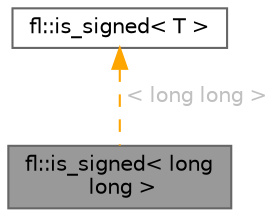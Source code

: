 digraph "fl::is_signed&lt; long long &gt;"
{
 // INTERACTIVE_SVG=YES
 // LATEX_PDF_SIZE
  bgcolor="transparent";
  edge [fontname=Helvetica,fontsize=10,labelfontname=Helvetica,labelfontsize=10];
  node [fontname=Helvetica,fontsize=10,shape=box,height=0.2,width=0.4];
  Node1 [id="Node000001",label="fl::is_signed\< long\l long \>",height=0.2,width=0.4,color="gray40", fillcolor="grey60", style="filled", fontcolor="black",tooltip=" "];
  Node2 -> Node1 [id="edge1_Node000001_Node000002",dir="back",color="orange",style="dashed",tooltip=" ",label=" \< long long \>",fontcolor="grey" ];
  Node2 [id="Node000002",label="fl::is_signed\< T \>",height=0.2,width=0.4,color="gray40", fillcolor="white", style="filled",URL="$da/d44/structfl_1_1is__signed.html",tooltip=" "];
}
